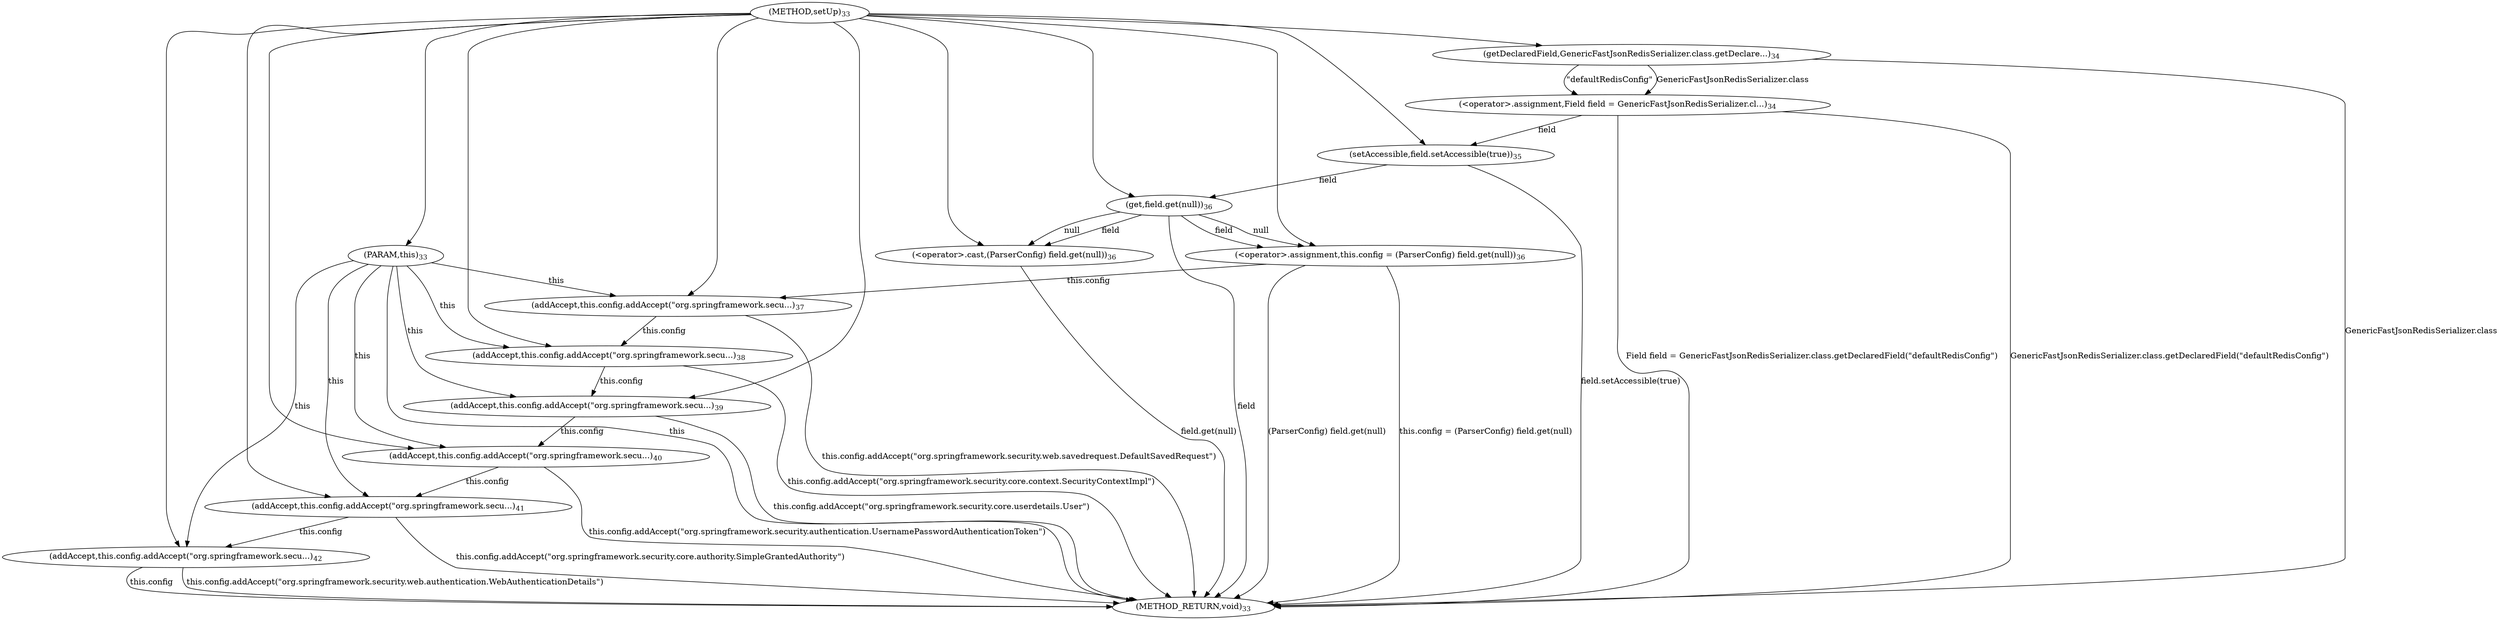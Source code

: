 digraph "setUp" {  
"57" [label = <(METHOD,setUp)<SUB>33</SUB>> ]
"112" [label = <(METHOD_RETURN,void)<SUB>33</SUB>> ]
"58" [label = <(PARAM,this)<SUB>33</SUB>> ]
"61" [label = <(&lt;operator&gt;.assignment,Field field = GenericFastJsonRedisSerializer.cl...)<SUB>34</SUB>> ]
"68" [label = <(setAccessible,field.setAccessible(true))<SUB>35</SUB>> ]
"71" [label = <(&lt;operator&gt;.assignment,this.config = (ParserConfig) field.get(null))<SUB>36</SUB>> ]
"80" [label = <(addAccept,this.config.addAccept(&quot;org.springframework.secu...)<SUB>37</SUB>> ]
"85" [label = <(addAccept,this.config.addAccept(&quot;org.springframework.secu...)<SUB>38</SUB>> ]
"90" [label = <(addAccept,this.config.addAccept(&quot;org.springframework.secu...)<SUB>39</SUB>> ]
"95" [label = <(addAccept,this.config.addAccept(&quot;org.springframework.secu...)<SUB>40</SUB>> ]
"100" [label = <(addAccept,this.config.addAccept(&quot;org.springframework.secu...)<SUB>41</SUB>> ]
"105" [label = <(addAccept,this.config.addAccept(&quot;org.springframework.secu...)<SUB>42</SUB>> ]
"61" [label = <(&lt;operator&gt;.assignment,Field field = GenericFastJsonRedisSerializer.cl...)<SUB>34</SUB>> ]
"61" [label = <(&lt;operator&gt;.assignment,Field field = GenericFastJsonRedisSerializer.cl...)<SUB>34</SUB>> ]
"68" [label = <(setAccessible,field.setAccessible(true))<SUB>35</SUB>> ]
"68" [label = <(setAccessible,field.setAccessible(true))<SUB>35</SUB>> ]
"71" [label = <(&lt;operator&gt;.assignment,this.config = (ParserConfig) field.get(null))<SUB>36</SUB>> ]
"71" [label = <(&lt;operator&gt;.assignment,this.config = (ParserConfig) field.get(null))<SUB>36</SUB>> ]
"80" [label = <(addAccept,this.config.addAccept(&quot;org.springframework.secu...)<SUB>37</SUB>> ]
"80" [label = <(addAccept,this.config.addAccept(&quot;org.springframework.secu...)<SUB>37</SUB>> ]
"85" [label = <(addAccept,this.config.addAccept(&quot;org.springframework.secu...)<SUB>38</SUB>> ]
"85" [label = <(addAccept,this.config.addAccept(&quot;org.springframework.secu...)<SUB>38</SUB>> ]
"90" [label = <(addAccept,this.config.addAccept(&quot;org.springframework.secu...)<SUB>39</SUB>> ]
"90" [label = <(addAccept,this.config.addAccept(&quot;org.springframework.secu...)<SUB>39</SUB>> ]
"95" [label = <(addAccept,this.config.addAccept(&quot;org.springframework.secu...)<SUB>40</SUB>> ]
"95" [label = <(addAccept,this.config.addAccept(&quot;org.springframework.secu...)<SUB>40</SUB>> ]
"100" [label = <(addAccept,this.config.addAccept(&quot;org.springframework.secu...)<SUB>41</SUB>> ]
"100" [label = <(addAccept,this.config.addAccept(&quot;org.springframework.secu...)<SUB>41</SUB>> ]
"105" [label = <(addAccept,this.config.addAccept(&quot;org.springframework.secu...)<SUB>42</SUB>> ]
"105" [label = <(addAccept,this.config.addAccept(&quot;org.springframework.secu...)<SUB>42</SUB>> ]
"63" [label = <(getDeclaredField,GenericFastJsonRedisSerializer.class.getDeclare...)<SUB>34</SUB>> ]
"63" [label = <(getDeclaredField,GenericFastJsonRedisSerializer.class.getDeclare...)<SUB>34</SUB>> ]
"75" [label = <(&lt;operator&gt;.cast,(ParserConfig) field.get(null))<SUB>36</SUB>> ]
"75" [label = <(&lt;operator&gt;.cast,(ParserConfig) field.get(null))<SUB>36</SUB>> ]
"77" [label = <(get,field.get(null))<SUB>36</SUB>> ]
"77" [label = <(get,field.get(null))<SUB>36</SUB>> ]
  "58" -> "112"  [ label = "this"] 
  "63" -> "112"  [ label = "GenericFastJsonRedisSerializer.class"] 
  "61" -> "112"  [ label = "GenericFastJsonRedisSerializer.class.getDeclaredField(&quot;defaultRedisConfig&quot;)"] 
  "61" -> "112"  [ label = "Field field = GenericFastJsonRedisSerializer.class.getDeclaredField(&quot;defaultRedisConfig&quot;)"] 
  "68" -> "112"  [ label = "field.setAccessible(true)"] 
  "77" -> "112"  [ label = "field"] 
  "75" -> "112"  [ label = "field.get(null)"] 
  "71" -> "112"  [ label = "(ParserConfig) field.get(null)"] 
  "71" -> "112"  [ label = "this.config = (ParserConfig) field.get(null)"] 
  "80" -> "112"  [ label = "this.config.addAccept(&quot;org.springframework.security.web.savedrequest.DefaultSavedRequest&quot;)"] 
  "85" -> "112"  [ label = "this.config.addAccept(&quot;org.springframework.security.core.context.SecurityContextImpl&quot;)"] 
  "90" -> "112"  [ label = "this.config.addAccept(&quot;org.springframework.security.core.userdetails.User&quot;)"] 
  "95" -> "112"  [ label = "this.config.addAccept(&quot;org.springframework.security.authentication.UsernamePasswordAuthenticationToken&quot;)"] 
  "100" -> "112"  [ label = "this.config.addAccept(&quot;org.springframework.security.core.authority.SimpleGrantedAuthority&quot;)"] 
  "105" -> "112"  [ label = "this.config"] 
  "105" -> "112"  [ label = "this.config.addAccept(&quot;org.springframework.security.web.authentication.WebAuthenticationDetails&quot;)"] 
  "57" -> "58" 
  "63" -> "61"  [ label = "GenericFastJsonRedisSerializer.class"] 
  "63" -> "61"  [ label = "&quot;defaultRedisConfig&quot;"] 
  "57" -> "71" 
  "77" -> "71"  [ label = "field"] 
  "77" -> "71"  [ label = "null"] 
  "61" -> "68"  [ label = "field"] 
  "57" -> "68" 
  "58" -> "80"  [ label = "this"] 
  "71" -> "80"  [ label = "this.config"] 
  "57" -> "80" 
  "58" -> "85"  [ label = "this"] 
  "80" -> "85"  [ label = "this.config"] 
  "57" -> "85" 
  "58" -> "90"  [ label = "this"] 
  "85" -> "90"  [ label = "this.config"] 
  "57" -> "90" 
  "58" -> "95"  [ label = "this"] 
  "90" -> "95"  [ label = "this.config"] 
  "57" -> "95" 
  "58" -> "100"  [ label = "this"] 
  "95" -> "100"  [ label = "this.config"] 
  "57" -> "100" 
  "58" -> "105"  [ label = "this"] 
  "100" -> "105"  [ label = "this.config"] 
  "57" -> "105" 
  "57" -> "63" 
  "57" -> "75" 
  "77" -> "75"  [ label = "field"] 
  "77" -> "75"  [ label = "null"] 
  "68" -> "77"  [ label = "field"] 
  "57" -> "77" 
}
